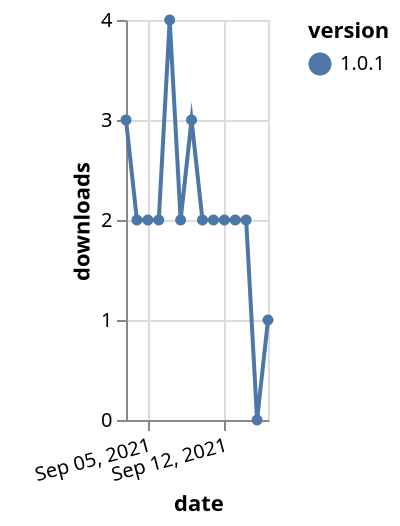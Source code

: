 {"$schema": "https://vega.github.io/schema/vega-lite/v5.json", "description": "A simple bar chart with embedded data.", "data": {"values": [{"date": "2021-09-03", "total": 2539, "delta": 3, "version": "1.0.1"}, {"date": "2021-09-04", "total": 2541, "delta": 2, "version": "1.0.1"}, {"date": "2021-09-05", "total": 2543, "delta": 2, "version": "1.0.1"}, {"date": "2021-09-06", "total": 2545, "delta": 2, "version": "1.0.1"}, {"date": "2021-09-07", "total": 2549, "delta": 4, "version": "1.0.1"}, {"date": "2021-09-08", "total": 2551, "delta": 2, "version": "1.0.1"}, {"date": "2021-09-09", "total": 2554, "delta": 3, "version": "1.0.1"}, {"date": "2021-09-10", "total": 2556, "delta": 2, "version": "1.0.1"}, {"date": "2021-09-11", "total": 2558, "delta": 2, "version": "1.0.1"}, {"date": "2021-09-12", "total": 2560, "delta": 2, "version": "1.0.1"}, {"date": "2021-09-13", "total": 2562, "delta": 2, "version": "1.0.1"}, {"date": "2021-09-14", "total": 2564, "delta": 2, "version": "1.0.1"}, {"date": "2021-09-15", "total": 2564, "delta": 0, "version": "1.0.1"}, {"date": "2021-09-16", "total": 2565, "delta": 1, "version": "1.0.1"}]}, "width": "container", "mark": {"type": "line", "point": {"filled": true}}, "encoding": {"x": {"field": "date", "type": "temporal", "timeUnit": "yearmonthdate", "title": "date", "axis": {"labelAngle": -15}}, "y": {"field": "delta", "type": "quantitative", "title": "downloads"}, "color": {"field": "version", "type": "nominal"}, "tooltip": {"field": "delta"}}}
